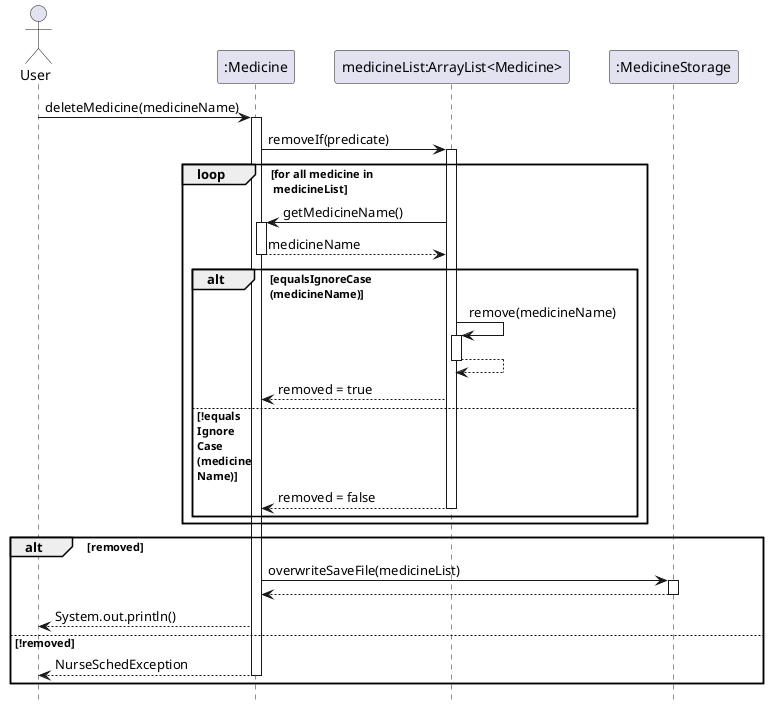 @startuml
'https://plantuml.com/sequence-diagram
skinparam ParticipantPadding 15
hide footbox

Actor User
participant ":Medicine" as Medicine
participant "medicineList:ArrayList<Medicine>" as medicineList
participant ":MedicineStorage" as medicineStorage
User-> Medicine: deleteMedicine(medicineName)
activate Medicine

Medicine -> medicineList : removeIf(predicate)
activate medicineList
loop for all medicine in\n medicineList
medicineList -> Medicine : getMedicineName()
    activate Medicine
    Medicine --> medicineList : medicineName
    deactivate Medicine


alt equalsIgnoreCase\n(medicineName)
medicineList -> medicineList : remove(medicineName)
activate medicineList
medicineList --> medicineList
deactivate medicineList
medicineList --> Medicine: removed = true
else !equals\nIgnore\nCase\n(medicine\nName)
medicineList --> Medicine: removed = false
deactivate medicineList
end
end

alt removed
Medicine -> medicineStorage : overwriteSaveFile(medicineList)
activate medicineStorage
medicineStorage --> Medicine
deactivate medicineStorage
Medicine --> User : System.out.println()

else !removed

Medicine --> User : NurseSchedException
deactivate Medicine
end

@enduml